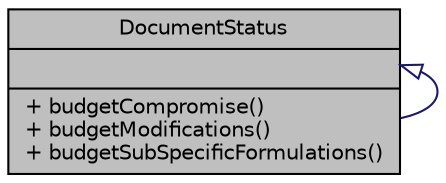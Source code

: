 digraph "DocumentStatus"
{
 // LATEX_PDF_SIZE
  bgcolor="transparent";
  edge [fontname="Helvetica",fontsize="10",labelfontname="Helvetica",labelfontsize="10"];
  node [fontname="Helvetica",fontsize="10",shape=record];
  Node1 [label="{DocumentStatus\n||+ budgetCompromise()\l+ budgetModifications()\l+ budgetSubSpecificFormulations()\l}",height=0.2,width=0.4,color="black", fillcolor="grey75", style="filled", fontcolor="black",tooltip="Modelo que extiende las funcionalidades del modelo base DocumentStatus."];
  Node1 -> Node1 [dir="back",color="midnightblue",fontsize="10",style="solid",arrowtail="onormal",fontname="Helvetica"];
}
